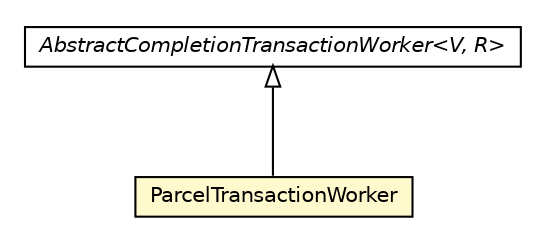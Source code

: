 #!/usr/local/bin/dot
#
# Class diagram 
# Generated by UMLGraph version 5.1 (http://www.umlgraph.org/)
#

digraph G {
	edge [fontname="Helvetica",fontsize=10,labelfontname="Helvetica",labelfontsize=10];
	node [fontname="Helvetica",fontsize=10,shape=plaintext];
	nodesep=0.25;
	ranksep=0.5;
	// org.androidtransfuse.processor.AbstractCompletionTransactionWorker<V, R>
	c96678 [label=<<table title="org.androidtransfuse.processor.AbstractCompletionTransactionWorker" border="0" cellborder="1" cellspacing="0" cellpadding="2" port="p" href="./AbstractCompletionTransactionWorker.html">
		<tr><td><table border="0" cellspacing="0" cellpadding="1">
<tr><td align="center" balign="center"><font face="Helvetica-Oblique"> AbstractCompletionTransactionWorker&lt;V, R&gt; </font></td></tr>
		</table></td></tr>
		</table>>, fontname="Helvetica", fontcolor="black", fontsize=10.0];
	// org.androidtransfuse.processor.ParcelTransactionWorker
	c96679 [label=<<table title="org.androidtransfuse.processor.ParcelTransactionWorker" border="0" cellborder="1" cellspacing="0" cellpadding="2" port="p" bgcolor="lemonChiffon" href="./ParcelTransactionWorker.html">
		<tr><td><table border="0" cellspacing="0" cellpadding="1">
<tr><td align="center" balign="center"> ParcelTransactionWorker </td></tr>
		</table></td></tr>
		</table>>, fontname="Helvetica", fontcolor="black", fontsize=10.0];
	//org.androidtransfuse.processor.ParcelTransactionWorker extends org.androidtransfuse.processor.AbstractCompletionTransactionWorker<javax.inject.Provider<org.androidtransfuse.adapter.ASTType>, com.sun.codemodel.JDefinedClass>
	c96678:p -> c96679:p [dir=back,arrowtail=empty];
}

